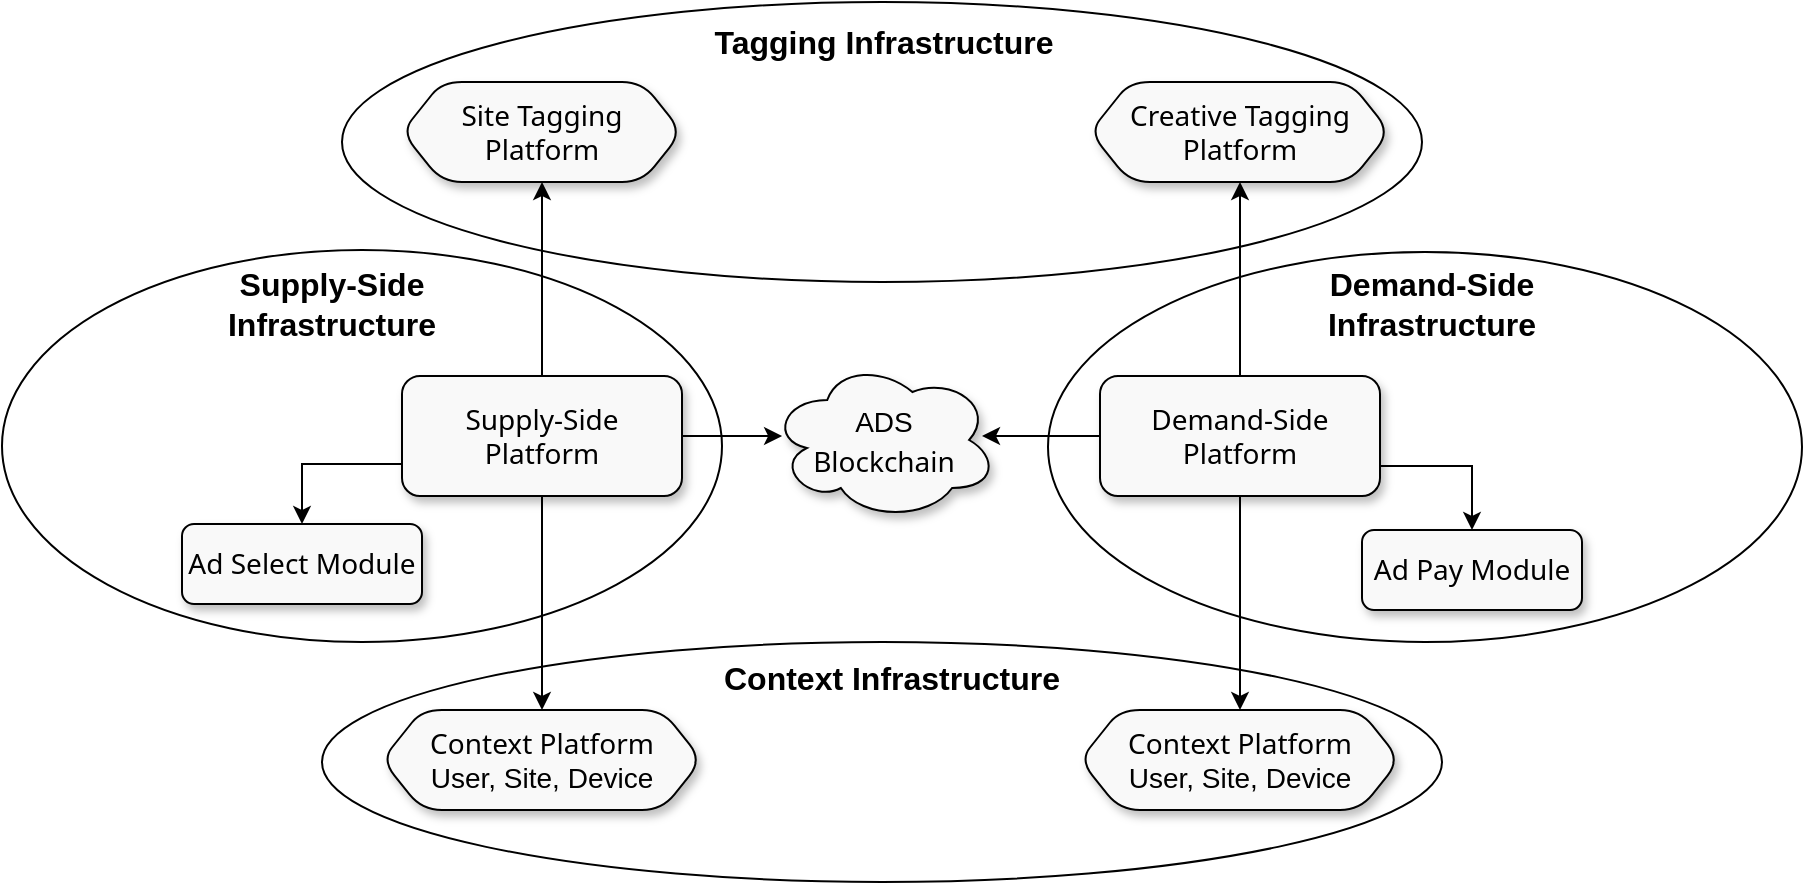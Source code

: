 <mxfile version="20.8.10" type="device"><diagram id="jn7hWb-1jvPDCO8oH757" name="Overview"><mxGraphModel dx="1399" dy="566" grid="1" gridSize="10" guides="1" tooltips="1" connect="1" arrows="1" fold="1" page="1" pageScale="1" pageWidth="1169" pageHeight="827" math="0" shadow="0"><root><mxCell id="0"/><mxCell id="1" parent="0"/><mxCell id="UW8ppSqbyXw56n3Y4dqZ-31" value="" style="ellipse;whiteSpace=wrap;html=1;fontColor=#000000;fillColor=none;strokeColor=#000000;strokeWidth=1;shadow=0;" parent="1" vertex="1"><mxGeometry x="290" y="470" width="560" height="120" as="geometry"/></mxCell><mxCell id="UW8ppSqbyXw56n3Y4dqZ-30" value="" style="ellipse;whiteSpace=wrap;html=1;fontColor=#000000;fillColor=none;strokeColor=#000000;strokeWidth=1;shadow=0;" parent="1" vertex="1"><mxGeometry x="300" y="150" width="540" height="140" as="geometry"/></mxCell><mxCell id="TTddFQqCvu-z7gr3W2Oo-3" style="edgeStyle=orthogonalEdgeStyle;rounded=0;orthogonalLoop=1;jettySize=auto;html=1;exitX=0;exitY=0.5;exitDx=0;exitDy=0;" edge="1" parent="1" source="UW8ppSqbyXw56n3Y4dqZ-2"><mxGeometry relative="1" as="geometry"><mxPoint x="620" y="367" as="targetPoint"/></mxGeometry></mxCell><mxCell id="UW8ppSqbyXw56n3Y4dqZ-29" value="" style="ellipse;whiteSpace=wrap;html=1;fillColor=none;strokeColor=#000000;fontColor=#000000;strokeWidth=1;shadow=0;" parent="1" vertex="1"><mxGeometry x="653" y="275" width="377" height="195" as="geometry"/></mxCell><mxCell id="UW8ppSqbyXw56n3Y4dqZ-28" value="" style="ellipse;whiteSpace=wrap;html=1;fillColor=none;strokeColor=#000000;shadow=0;strokeWidth=1;perimeterSpacing=4;fontColor=#000000;" parent="1" vertex="1"><mxGeometry x="130" y="274" width="360" height="196" as="geometry"/></mxCell><mxCell id="UW8ppSqbyXw56n3Y4dqZ-15" style="edgeStyle=orthogonalEdgeStyle;rounded=0;orthogonalLoop=1;jettySize=auto;html=1;entryX=0.5;entryY=1;entryDx=0;entryDy=0;fontColor=#000000;strokeColor=#000000;shadow=0;" parent="1" source="UW8ppSqbyXw56n3Y4dqZ-1" target="UW8ppSqbyXw56n3Y4dqZ-4" edge="1"><mxGeometry relative="1" as="geometry"/></mxCell><mxCell id="njfDH5lzjeAfx0mGwy8I-3" style="edgeStyle=orthogonalEdgeStyle;rounded=0;orthogonalLoop=1;jettySize=auto;html=1;entryX=0.5;entryY=0;entryDx=0;entryDy=0;exitX=0;exitY=0.75;exitDx=0;exitDy=0;fontColor=#000000;strokeColor=#000000;shadow=0;" parent="1" source="UW8ppSqbyXw56n3Y4dqZ-1" target="UW8ppSqbyXw56n3Y4dqZ-26" edge="1"><mxGeometry relative="1" as="geometry"><Array as="points"><mxPoint x="280" y="381"/></Array></mxGeometry></mxCell><mxCell id="njfDH5lzjeAfx0mGwy8I-16" style="edgeStyle=orthogonalEdgeStyle;rounded=0;orthogonalLoop=1;jettySize=auto;html=1;fontColor=#000000;strokeColor=#000000;shadow=0;" parent="1" source="UW8ppSqbyXw56n3Y4dqZ-1" target="7m5zYhke_c38A_Lj1ryV-2" edge="1"><mxGeometry relative="1" as="geometry"><mxPoint x="400" y="490" as="targetPoint"/></mxGeometry></mxCell><mxCell id="TTddFQqCvu-z7gr3W2Oo-2" style="edgeStyle=orthogonalEdgeStyle;rounded=0;orthogonalLoop=1;jettySize=auto;html=1;entryX=0.051;entryY=0.475;entryDx=0;entryDy=0;entryPerimeter=0;" edge="1" parent="1" source="UW8ppSqbyXw56n3Y4dqZ-1" target="Wy-U_TiyVfMH8nvqm76v-1"><mxGeometry relative="1" as="geometry"/></mxCell><mxCell id="UW8ppSqbyXw56n3Y4dqZ-1" value="&lt;span style=&quot;font-family: &amp;quot;HCo Gotham&amp;quot;, system-ui, -apple-system, &amp;quot;Segoe UI&amp;quot;, Roboto, &amp;quot;Helvetica Neue&amp;quot;, Arial, &amp;quot;Noto Sans&amp;quot;, &amp;quot;Liberation Sans&amp;quot;, sans-serif, &amp;quot;Apple Color Emoji&amp;quot;, &amp;quot;Segoe UI Emoji&amp;quot;, &amp;quot;Segoe UI Symbol&amp;quot;, &amp;quot;Noto Color Emoji&amp;quot;; text-align: start;&quot;&gt;&lt;font style=&quot;font-size: 14px;&quot;&gt;Supply-Side &lt;br&gt;Platform&lt;/font&gt;&lt;/span&gt;" style="rounded=1;whiteSpace=wrap;html=1;shadow=1;glass=0;fontColor=#000000;strokeColor=#000000;fillColor=#F9F9F9;" parent="1" vertex="1"><mxGeometry x="330" y="337" width="140" height="60" as="geometry"/></mxCell><mxCell id="UW8ppSqbyXw56n3Y4dqZ-14" style="edgeStyle=orthogonalEdgeStyle;rounded=0;orthogonalLoop=1;jettySize=auto;html=1;entryX=0.5;entryY=1;entryDx=0;entryDy=0;fontColor=#000000;strokeColor=#000000;shadow=0;" parent="1" source="UW8ppSqbyXw56n3Y4dqZ-2" target="UW8ppSqbyXw56n3Y4dqZ-3" edge="1"><mxGeometry relative="1" as="geometry"/></mxCell><mxCell id="njfDH5lzjeAfx0mGwy8I-4" style="edgeStyle=orthogonalEdgeStyle;rounded=0;orthogonalLoop=1;jettySize=auto;html=1;exitX=1;exitY=0.75;exitDx=0;exitDy=0;fontColor=#000000;strokeColor=#000000;shadow=0;" parent="1" source="UW8ppSqbyXw56n3Y4dqZ-2" target="UW8ppSqbyXw56n3Y4dqZ-27" edge="1"><mxGeometry relative="1" as="geometry"/></mxCell><mxCell id="njfDH5lzjeAfx0mGwy8I-10" style="edgeStyle=orthogonalEdgeStyle;rounded=0;orthogonalLoop=1;jettySize=auto;html=1;fontColor=#000000;strokeColor=#000000;shadow=0;" parent="1" source="UW8ppSqbyXw56n3Y4dqZ-2" target="7m5zYhke_c38A_Lj1ryV-3" edge="1"><mxGeometry relative="1" as="geometry"><mxPoint x="750.0" y="490" as="targetPoint"/></mxGeometry></mxCell><mxCell id="UW8ppSqbyXw56n3Y4dqZ-2" value="&lt;span style=&quot;border-color: var(--border-color); font-family: &amp;quot;HCo Gotham&amp;quot;, system-ui, -apple-system, &amp;quot;Segoe UI&amp;quot;, Roboto, &amp;quot;Helvetica Neue&amp;quot;, Arial, &amp;quot;Noto Sans&amp;quot;, &amp;quot;Liberation Sans&amp;quot;, sans-serif, &amp;quot;Apple Color Emoji&amp;quot;, &amp;quot;Segoe UI Emoji&amp;quot;, &amp;quot;Segoe UI Symbol&amp;quot;, &amp;quot;Noto Color Emoji&amp;quot;; text-align: start;&quot;&gt;&lt;font style=&quot;border-color: var(--border-color); font-size: 14px;&quot;&gt;Demand-Side Platform&lt;/font&gt;&lt;/span&gt;" style="rounded=1;whiteSpace=wrap;html=1;fontColor=#000000;strokeColor=#000000;shadow=1;fillColor=#F9F9F9;" parent="1" vertex="1"><mxGeometry x="679" y="337" width="140" height="60" as="geometry"/></mxCell><mxCell id="UW8ppSqbyXw56n3Y4dqZ-3" value="&lt;span style=&quot;font-family: &amp;quot;HCo Gotham&amp;quot;, system-ui, -apple-system, &amp;quot;Segoe UI&amp;quot;, Roboto, &amp;quot;Helvetica Neue&amp;quot;, Arial, &amp;quot;Noto Sans&amp;quot;, &amp;quot;Liberation Sans&amp;quot;, sans-serif, &amp;quot;Apple Color Emoji&amp;quot;, &amp;quot;Segoe UI Emoji&amp;quot;, &amp;quot;Segoe UI Symbol&amp;quot;, &amp;quot;Noto Color Emoji&amp;quot;; text-align: start;&quot;&gt;&lt;font style=&quot;font-size: 14px;&quot;&gt;Creative Tagging Platform&lt;/font&gt;&lt;/span&gt;&lt;b&gt;&lt;br&gt;&lt;/b&gt;" style="shape=hexagon;perimeter=hexagonPerimeter2;whiteSpace=wrap;html=1;fixedSize=1;fontColor=#000000;strokeColor=#000000;shadow=1;fillColor=#F9F9F9;rounded=1;" parent="1" vertex="1"><mxGeometry x="674" y="190" width="150" height="50" as="geometry"/></mxCell><mxCell id="UW8ppSqbyXw56n3Y4dqZ-4" value="&lt;span style=&quot;font-family: &amp;quot;HCo Gotham&amp;quot;, system-ui, -apple-system, &amp;quot;Segoe UI&amp;quot;, Roboto, &amp;quot;Helvetica Neue&amp;quot;, Arial, &amp;quot;Noto Sans&amp;quot;, &amp;quot;Liberation Sans&amp;quot;, sans-serif, &amp;quot;Apple Color Emoji&amp;quot;, &amp;quot;Segoe UI Emoji&amp;quot;, &amp;quot;Segoe UI Symbol&amp;quot;, &amp;quot;Noto Color Emoji&amp;quot;; text-align: start;&quot;&gt;&lt;font style=&quot;font-size: 14px;&quot;&gt;Site Tagging&lt;br&gt;Platform&lt;/font&gt;&lt;/span&gt;" style="shape=hexagon;perimeter=hexagonPerimeter2;whiteSpace=wrap;html=1;fixedSize=1;fontColor=#000000;strokeColor=#000000;shadow=1;fillColor=#F9F9F9;rounded=1;" parent="1" vertex="1"><mxGeometry x="330" y="190" width="140" height="50" as="geometry"/></mxCell><mxCell id="UW8ppSqbyXw56n3Y4dqZ-26" value="&lt;span style=&quot;border-color: var(--border-color); font-family: &amp;quot;HCo Gotham&amp;quot;, system-ui, -apple-system, &amp;quot;Segoe UI&amp;quot;, Roboto, &amp;quot;Helvetica Neue&amp;quot;, Arial, &amp;quot;Noto Sans&amp;quot;, &amp;quot;Liberation Sans&amp;quot;, sans-serif, &amp;quot;Apple Color Emoji&amp;quot;, &amp;quot;Segoe UI Emoji&amp;quot;, &amp;quot;Segoe UI Symbol&amp;quot;, &amp;quot;Noto Color Emoji&amp;quot;; text-align: start;&quot;&gt;&lt;font style=&quot;border-color: var(--border-color); font-size: 14px;&quot;&gt;Ad Select Module&lt;/font&gt;&lt;/span&gt;" style="rounded=1;whiteSpace=wrap;html=1;fontColor=#000000;strokeColor=#000000;shadow=1;fillColor=#F9F9F9;" parent="1" vertex="1"><mxGeometry x="220" y="411" width="120" height="40" as="geometry"/></mxCell><mxCell id="UW8ppSqbyXw56n3Y4dqZ-27" value="&lt;span style=&quot;border-color: var(--border-color); font-family: &amp;quot;HCo Gotham&amp;quot;, system-ui, -apple-system, &amp;quot;Segoe UI&amp;quot;, Roboto, &amp;quot;Helvetica Neue&amp;quot;, Arial, &amp;quot;Noto Sans&amp;quot;, &amp;quot;Liberation Sans&amp;quot;, sans-serif, &amp;quot;Apple Color Emoji&amp;quot;, &amp;quot;Segoe UI Emoji&amp;quot;, &amp;quot;Segoe UI Symbol&amp;quot;, &amp;quot;Noto Color Emoji&amp;quot;; text-align: start;&quot;&gt;&lt;font style=&quot;border-color: var(--border-color); font-size: 14px;&quot;&gt;Ad Pay Module&lt;/font&gt;&lt;/span&gt;" style="rounded=1;whiteSpace=wrap;html=1;fontColor=#000000;strokeColor=#000000;shadow=1;fillColor=#F9F9F9;" parent="1" vertex="1"><mxGeometry x="810" y="414" width="110" height="40" as="geometry"/></mxCell><mxCell id="UW8ppSqbyXw56n3Y4dqZ-32" value="&lt;font style=&quot;font-size: 16px;&quot;&gt;Context Infrastructure&lt;/font&gt;" style="text;html=1;strokeColor=none;fillColor=none;align=center;verticalAlign=middle;whiteSpace=wrap;rounded=0;dashed=1;fontColor=#000000;shadow=0;fontStyle=1" parent="1" vertex="1"><mxGeometry x="475" y="478" width="200" height="20" as="geometry"/></mxCell><mxCell id="UW8ppSqbyXw56n3Y4dqZ-33" value="&lt;font style=&quot;font-size: 16px;&quot;&gt;Tagging Infrastructure&lt;/font&gt;" style="text;html=1;strokeColor=none;fillColor=none;align=center;verticalAlign=middle;whiteSpace=wrap;rounded=0;dashed=1;fontColor=#000000;shadow=0;fontStyle=1" parent="1" vertex="1"><mxGeometry x="471" y="160" width="200" height="20" as="geometry"/></mxCell><mxCell id="UW8ppSqbyXw56n3Y4dqZ-34" value="&lt;font style=&quot;font-size: 16px;&quot;&gt;Demand-Side Infrastructure&lt;/font&gt;" style="text;html=1;strokeColor=none;fillColor=none;align=center;verticalAlign=middle;whiteSpace=wrap;rounded=0;dashed=1;fontColor=#000000;shadow=0;fontStyle=1" parent="1" vertex="1"><mxGeometry x="765" y="291" width="160" height="20" as="geometry"/></mxCell><mxCell id="UW8ppSqbyXw56n3Y4dqZ-36" value="&lt;font style=&quot;font-size: 16px;&quot;&gt;Supply-Side Infrastructure&lt;/font&gt;" style="text;html=1;strokeColor=none;fillColor=none;align=center;verticalAlign=middle;whiteSpace=wrap;rounded=0;dashed=1;fontColor=#000000;shadow=0;fontStyle=1" parent="1" vertex="1"><mxGeometry x="235" y="291" width="120" height="20" as="geometry"/></mxCell><mxCell id="7m5zYhke_c38A_Lj1ryV-2" value="&lt;font style=&quot;font-size: 14px;&quot;&gt;&lt;font style=&quot;&quot;&gt;&lt;span style=&quot;font-family: &amp;quot;HCo Gotham&amp;quot;, system-ui, -apple-system, &amp;quot;Segoe UI&amp;quot;, Roboto, &amp;quot;Helvetica Neue&amp;quot;, Arial, &amp;quot;Noto Sans&amp;quot;, &amp;quot;Liberation Sans&amp;quot;, sans-serif, &amp;quot;Apple Color Emoji&amp;quot;, &amp;quot;Segoe UI Emoji&amp;quot;, &amp;quot;Segoe UI Symbol&amp;quot;, &amp;quot;Noto Color Emoji&amp;quot;; text-align: start;&quot;&gt;Context Platform&lt;br&gt;&lt;/span&gt;&lt;/font&gt;User, Site, Device&lt;/font&gt;" style="shape=hexagon;perimeter=hexagonPerimeter2;whiteSpace=wrap;html=1;fixedSize=1;fontColor=#000000;strokeColor=#000000;shadow=1;fillColor=#F9F9F9;rounded=1;" parent="1" vertex="1"><mxGeometry x="320" y="504" width="160" height="50" as="geometry"/></mxCell><mxCell id="7m5zYhke_c38A_Lj1ryV-3" value="&lt;font style=&quot;font-size: 14px;&quot;&gt;&lt;font style=&quot;&quot;&gt;&lt;span style=&quot;font-family: &amp;quot;HCo Gotham&amp;quot;, system-ui, -apple-system, &amp;quot;Segoe UI&amp;quot;, Roboto, &amp;quot;Helvetica Neue&amp;quot;, Arial, &amp;quot;Noto Sans&amp;quot;, &amp;quot;Liberation Sans&amp;quot;, sans-serif, &amp;quot;Apple Color Emoji&amp;quot;, &amp;quot;Segoe UI Emoji&amp;quot;, &amp;quot;Segoe UI Symbol&amp;quot;, &amp;quot;Noto Color Emoji&amp;quot;; text-align: start;&quot;&gt;Context Platform&lt;br&gt;&lt;/span&gt;&lt;/font&gt;User, Site, Device&lt;/font&gt;" style="shape=hexagon;perimeter=hexagonPerimeter2;whiteSpace=wrap;html=1;fixedSize=1;fontColor=#000000;strokeColor=#000000;shadow=1;fillColor=#F9F9F9;rounded=1;" parent="1" vertex="1"><mxGeometry x="669" y="504" width="160" height="50" as="geometry"/></mxCell><mxCell id="Wy-U_TiyVfMH8nvqm76v-1" value="&lt;font style=&quot;font-size: 14px;&quot; color=&quot;#000000&quot;&gt;ADS&lt;br style=&quot;border-color: var(--border-color); font-family: &amp;quot;HCo Gotham&amp;quot;, system-ui, -apple-system, &amp;quot;Segoe UI&amp;quot;, Roboto, &amp;quot;Helvetica Neue&amp;quot;, Arial, &amp;quot;Noto Sans&amp;quot;, &amp;quot;Liberation Sans&amp;quot;, sans-serif, &amp;quot;Apple Color Emoji&amp;quot;, &amp;quot;Segoe UI Emoji&amp;quot;, &amp;quot;Segoe UI Symbol&amp;quot;, &amp;quot;Noto Color Emoji&amp;quot;; text-align: start;&quot;&gt;&lt;span style=&quot;font-family: &amp;quot;HCo Gotham&amp;quot;, system-ui, -apple-system, &amp;quot;Segoe UI&amp;quot;, Roboto, &amp;quot;Helvetica Neue&amp;quot;, Arial, &amp;quot;Noto Sans&amp;quot;, &amp;quot;Liberation Sans&amp;quot;, sans-serif, &amp;quot;Apple Color Emoji&amp;quot;, &amp;quot;Segoe UI Emoji&amp;quot;, &amp;quot;Segoe UI Symbol&amp;quot;, &amp;quot;Noto Color Emoji&amp;quot;; text-align: start;&quot;&gt;Blockchain&lt;/span&gt;&lt;/font&gt;" style="ellipse;shape=cloud;whiteSpace=wrap;html=1;rounded=1;shadow=1;fontSize=16;fontColor=#999999;fillColor=#F9F9F9;" parent="1" vertex="1"><mxGeometry x="514.25" y="329" width="113.5" height="80" as="geometry"/></mxCell></root></mxGraphModel></diagram></mxfile>